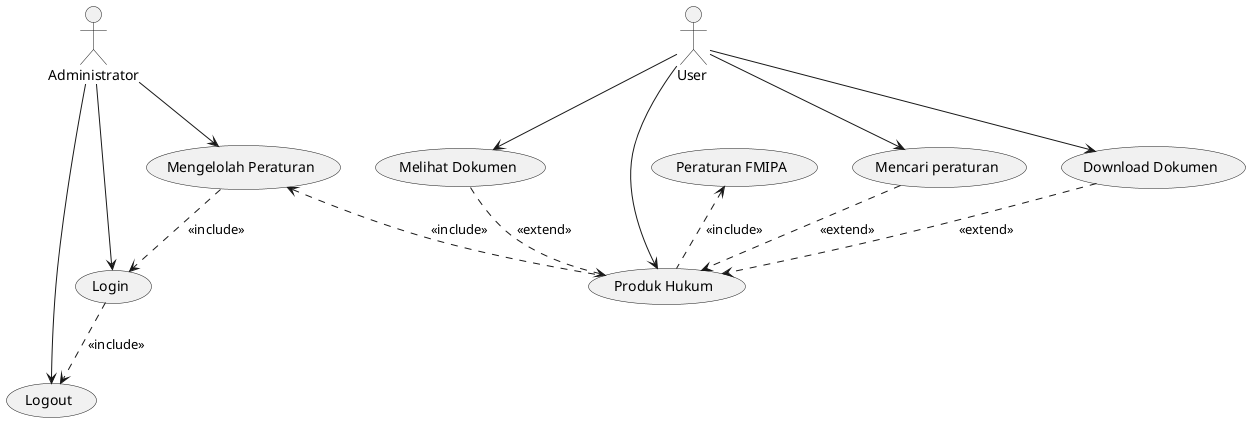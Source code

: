 @startuml


' left to right direction

:Administrator: as  admin
:User : as user


' package "Sistem JDIH" {
usecase "Login" as login
usecase "Logout" as logout
usecase "Mengelolah Peraturan" as mengelolah

usecase "Download Dokumen" as downloadDokumen
usecase "Melihat Dokumen" as melihatDokumen
usecase "Produk Hukum" as produkHukum
usecase "Mencari peraturan" as mencariPeraturan
usecase "Peraturan FMIPA" as fmipa

' }

login  ..> logout : <<include>>
mengelolah ..> login: <<include>>
mengelolah <.. produkHukum :<<include>>


downloadDokumen ..> produkHukum :<<extend>>
melihatDokumen ..> produkHukum: <<extend>>
mencariPeraturan ..> produkHukum: <<extend>>
fmipa <.. produkHukum :<<include>>


admin --> mengelolah
admin -> login
admin -> logout
user --> melihatDokumen
user --> produkHukum
user --> mencariPeraturan
user --> downloadDokumen


@enduml